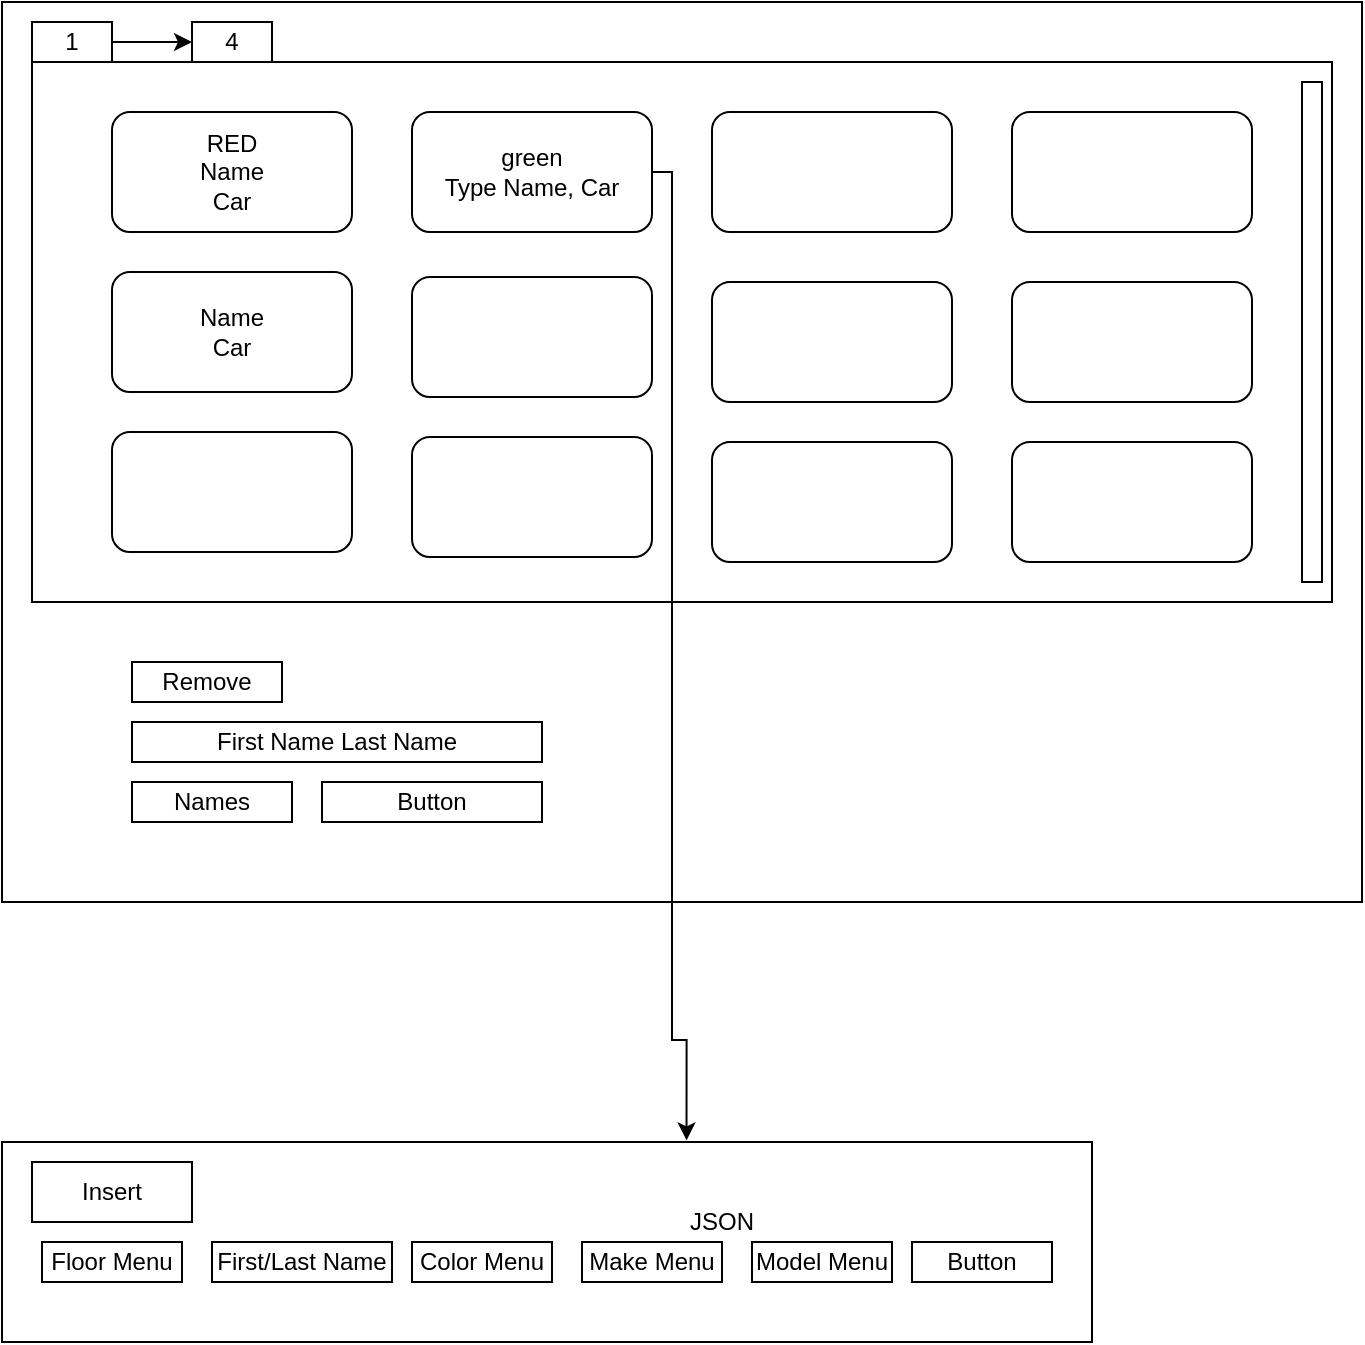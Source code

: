 <mxfile version="17.4.6" type="device"><diagram id="8imOo58cR2J-uS7CeadN" name="Page-1"><mxGraphModel dx="1480" dy="710" grid="1" gridSize="10" guides="1" tooltips="1" connect="1" arrows="1" fold="1" page="1" pageScale="1" pageWidth="850" pageHeight="1100" math="0" shadow="0"><root><mxCell id="0"/><mxCell id="1" parent="0"/><mxCell id="221jLuBmbCJP9X15u8jX-1" value="" style="rounded=0;whiteSpace=wrap;html=1;" vertex="1" parent="1"><mxGeometry x="85" y="20" width="680" height="450" as="geometry"/></mxCell><mxCell id="221jLuBmbCJP9X15u8jX-30" value="" style="group" vertex="1" connectable="0" parent="1"><mxGeometry x="150" y="350" width="205" height="80" as="geometry"/></mxCell><mxCell id="221jLuBmbCJP9X15u8jX-25" value="Remove" style="rounded=0;whiteSpace=wrap;html=1;" vertex="1" parent="221jLuBmbCJP9X15u8jX-30"><mxGeometry width="75" height="20" as="geometry"/></mxCell><mxCell id="221jLuBmbCJP9X15u8jX-26" value="Names" style="rounded=0;whiteSpace=wrap;html=1;" vertex="1" parent="221jLuBmbCJP9X15u8jX-30"><mxGeometry y="60" width="80" height="20" as="geometry"/></mxCell><mxCell id="221jLuBmbCJP9X15u8jX-27" value="Button" style="rounded=0;whiteSpace=wrap;html=1;" vertex="1" parent="221jLuBmbCJP9X15u8jX-30"><mxGeometry x="95" y="60" width="110" height="20" as="geometry"/></mxCell><mxCell id="221jLuBmbCJP9X15u8jX-29" value="First Name Last Name" style="rounded=0;whiteSpace=wrap;html=1;" vertex="1" parent="221jLuBmbCJP9X15u8jX-30"><mxGeometry y="30" width="205" height="20" as="geometry"/></mxCell><mxCell id="221jLuBmbCJP9X15u8jX-40" value="" style="rounded=0;whiteSpace=wrap;html=1;" vertex="1" parent="1"><mxGeometry x="100" y="50" width="650" height="270" as="geometry"/></mxCell><mxCell id="221jLuBmbCJP9X15u8jX-44" value="" style="rounded=0;whiteSpace=wrap;html=1;" vertex="1" parent="1"><mxGeometry x="735" y="60" width="10" height="250" as="geometry"/></mxCell><mxCell id="221jLuBmbCJP9X15u8jX-89" style="edgeStyle=orthogonalEdgeStyle;rounded=0;orthogonalLoop=1;jettySize=auto;html=1;entryX=0.628;entryY=-0.008;entryDx=0;entryDy=0;entryPerimeter=0;" edge="1" parent="1" source="221jLuBmbCJP9X15u8jX-45" target="221jLuBmbCJP9X15u8jX-86"><mxGeometry relative="1" as="geometry"><mxPoint x="430" y="530" as="targetPoint"/><Array as="points"><mxPoint x="420" y="105"/><mxPoint x="420" y="539"/><mxPoint x="427" y="539"/></Array></mxGeometry></mxCell><mxCell id="221jLuBmbCJP9X15u8jX-45" value="green&lt;br&gt;Type Name, Car" style="rounded=1;whiteSpace=wrap;html=1;" vertex="1" parent="1"><mxGeometry x="290" y="75" width="120" height="60" as="geometry"/></mxCell><mxCell id="221jLuBmbCJP9X15u8jX-51" value="" style="rounded=1;whiteSpace=wrap;html=1;" vertex="1" parent="1"><mxGeometry x="590" y="75" width="120" height="60" as="geometry"/></mxCell><mxCell id="221jLuBmbCJP9X15u8jX-52" value="" style="rounded=1;whiteSpace=wrap;html=1;" vertex="1" parent="1"><mxGeometry x="590" y="160" width="120" height="60" as="geometry"/></mxCell><mxCell id="221jLuBmbCJP9X15u8jX-53" value="" style="rounded=1;whiteSpace=wrap;html=1;" vertex="1" parent="1"><mxGeometry x="590" y="240" width="120" height="60" as="geometry"/></mxCell><mxCell id="221jLuBmbCJP9X15u8jX-71" value="RED&lt;br&gt;Name&lt;br&gt;Car" style="rounded=1;whiteSpace=wrap;html=1;" vertex="1" parent="1"><mxGeometry x="140" y="75" width="120" height="60" as="geometry"/></mxCell><mxCell id="221jLuBmbCJP9X15u8jX-72" value="Name&lt;br&gt;Car" style="rounded=1;whiteSpace=wrap;html=1;" vertex="1" parent="1"><mxGeometry x="140" y="155" width="120" height="60" as="geometry"/></mxCell><mxCell id="221jLuBmbCJP9X15u8jX-73" value="" style="rounded=1;whiteSpace=wrap;html=1;" vertex="1" parent="1"><mxGeometry x="140" y="235" width="120" height="60" as="geometry"/></mxCell><mxCell id="221jLuBmbCJP9X15u8jX-74" value="" style="rounded=1;whiteSpace=wrap;html=1;" vertex="1" parent="1"><mxGeometry x="290" y="237.5" width="120" height="60" as="geometry"/></mxCell><mxCell id="221jLuBmbCJP9X15u8jX-75" value="" style="rounded=1;whiteSpace=wrap;html=1;" vertex="1" parent="1"><mxGeometry x="290" y="157.5" width="120" height="60" as="geometry"/></mxCell><mxCell id="221jLuBmbCJP9X15u8jX-76" value="" style="rounded=1;whiteSpace=wrap;html=1;" vertex="1" parent="1"><mxGeometry x="440" y="75" width="120" height="60" as="geometry"/></mxCell><mxCell id="221jLuBmbCJP9X15u8jX-77" value="" style="rounded=1;whiteSpace=wrap;html=1;" vertex="1" parent="1"><mxGeometry x="440" y="160" width="120" height="60" as="geometry"/></mxCell><mxCell id="221jLuBmbCJP9X15u8jX-78" value="" style="rounded=1;whiteSpace=wrap;html=1;" vertex="1" parent="1"><mxGeometry x="440" y="240" width="120" height="60" as="geometry"/></mxCell><mxCell id="221jLuBmbCJP9X15u8jX-85" value="" style="edgeStyle=orthogonalEdgeStyle;rounded=0;orthogonalLoop=1;jettySize=auto;html=1;" edge="1" parent="1" source="221jLuBmbCJP9X15u8jX-79" target="221jLuBmbCJP9X15u8jX-83"><mxGeometry relative="1" as="geometry"/></mxCell><mxCell id="221jLuBmbCJP9X15u8jX-79" value="1" style="rounded=0;whiteSpace=wrap;html=1;" vertex="1" parent="1"><mxGeometry x="100" y="30" width="40" height="20" as="geometry"/></mxCell><mxCell id="221jLuBmbCJP9X15u8jX-83" value="4" style="rounded=0;whiteSpace=wrap;html=1;" vertex="1" parent="1"><mxGeometry x="180" y="30" width="40" height="20" as="geometry"/></mxCell><mxCell id="221jLuBmbCJP9X15u8jX-88" value="" style="group" vertex="1" connectable="0" parent="1"><mxGeometry x="85" y="590" width="545" height="100" as="geometry"/></mxCell><mxCell id="221jLuBmbCJP9X15u8jX-86" value="" style="rounded=0;whiteSpace=wrap;html=1;" vertex="1" parent="221jLuBmbCJP9X15u8jX-88"><mxGeometry width="545" height="100" as="geometry"/></mxCell><mxCell id="221jLuBmbCJP9X15u8jX-39" value="" style="group" vertex="1" connectable="0" parent="221jLuBmbCJP9X15u8jX-88"><mxGeometry x="15" y="10" width="510" height="60" as="geometry"/></mxCell><mxCell id="221jLuBmbCJP9X15u8jX-35" value="" style="group" vertex="1" connectable="0" parent="221jLuBmbCJP9X15u8jX-39"><mxGeometry width="510" height="60" as="geometry"/></mxCell><mxCell id="221jLuBmbCJP9X15u8jX-17" value="Insert" style="rounded=0;whiteSpace=wrap;html=1;" vertex="1" parent="221jLuBmbCJP9X15u8jX-35"><mxGeometry width="80" height="30" as="geometry"/></mxCell><mxCell id="221jLuBmbCJP9X15u8jX-18" value="Floor Menu" style="rounded=0;whiteSpace=wrap;html=1;" vertex="1" parent="221jLuBmbCJP9X15u8jX-35"><mxGeometry x="5" y="40" width="70" height="20" as="geometry"/></mxCell><mxCell id="221jLuBmbCJP9X15u8jX-19" value="Button" style="rounded=0;whiteSpace=wrap;html=1;" vertex="1" parent="221jLuBmbCJP9X15u8jX-35"><mxGeometry x="440" y="40" width="70" height="20" as="geometry"/></mxCell><mxCell id="221jLuBmbCJP9X15u8jX-20" value="First/Last Name" style="rounded=0;whiteSpace=wrap;html=1;" vertex="1" parent="221jLuBmbCJP9X15u8jX-35"><mxGeometry x="90" y="40" width="90" height="20" as="geometry"/></mxCell><mxCell id="221jLuBmbCJP9X15u8jX-21" value="Make Menu" style="rounded=0;whiteSpace=wrap;html=1;" vertex="1" parent="221jLuBmbCJP9X15u8jX-35"><mxGeometry x="275" y="40" width="70" height="20" as="geometry"/></mxCell><mxCell id="221jLuBmbCJP9X15u8jX-22" value="Color Menu" style="rounded=0;whiteSpace=wrap;html=1;" vertex="1" parent="221jLuBmbCJP9X15u8jX-35"><mxGeometry x="190" y="40" width="70" height="20" as="geometry"/></mxCell><mxCell id="221jLuBmbCJP9X15u8jX-32" value="Model Menu" style="rounded=0;whiteSpace=wrap;html=1;" vertex="1" parent="221jLuBmbCJP9X15u8jX-35"><mxGeometry x="360" y="40" width="70" height="20" as="geometry"/></mxCell><mxCell id="221jLuBmbCJP9X15u8jX-37" value="JSON" style="text;html=1;strokeColor=none;fillColor=none;align=center;verticalAlign=middle;whiteSpace=wrap;rounded=0;" vertex="1" parent="221jLuBmbCJP9X15u8jX-39"><mxGeometry x="315" y="15" width="60" height="30" as="geometry"/></mxCell></root></mxGraphModel></diagram></mxfile>